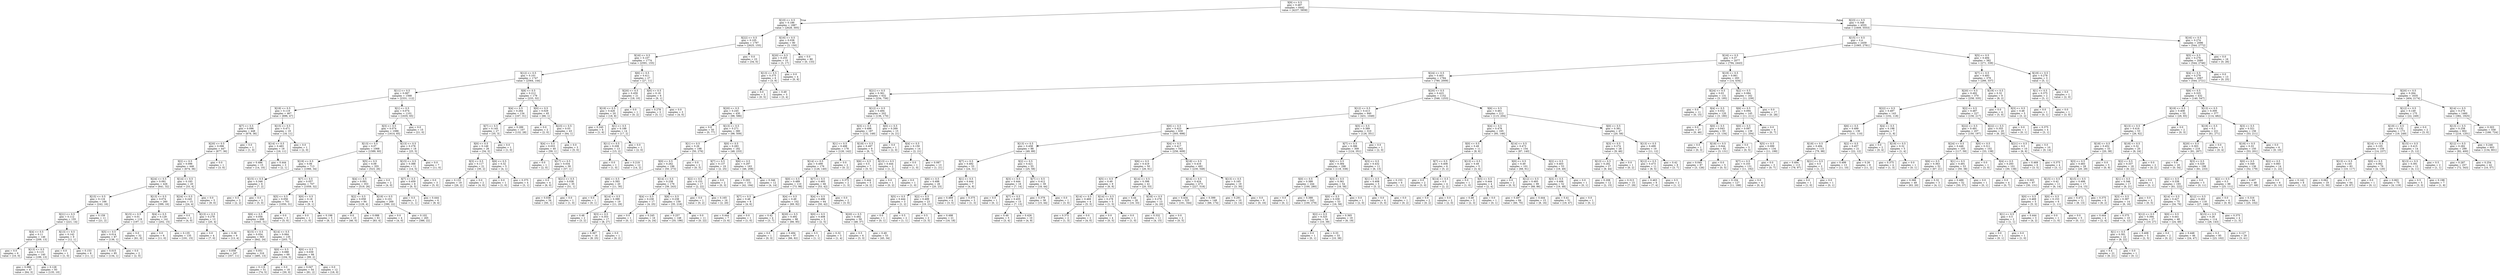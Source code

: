 digraph Tree {
node [shape=box] ;
0 [label="X[9] <= 0.5\ngini = 0.487\nsamples = 6442\nvalue = [4237, 5858]"] ;
1 [label="X[10] <= 0.5\ngini = 0.186\nsamples = 1887\nvalue = [2628, 305]"] ;
0 -> 1 [labeldistance=2.5, labelangle=45, headlabel="True"] ;
2 [label="X[22] <= 0.5\ngini = 0.105\nsamples = 1797\nvalue = [2625, 155]"] ;
1 -> 2 ;
3 [label="X[16] <= 0.5\ngini = 0.107\nsamples = 1774\nvalue = [2591, 155]"] ;
2 -> 3 ;
4 [label="X[12] <= 0.5\ngini = 0.101\nsamples = 1747\nvalue = [2564, 144]"] ;
3 -> 4 ;
5 [label="X[11] <= 0.5\ngini = 0.087\nsamples = 1568\nvalue = [2331, 112]"] ;
4 -> 5 ;
6 [label="X[19] <= 0.5\ngini = 0.119\nsamples = 467\nvalue = [696, 47]"] ;
5 -> 6 ;
7 [label="X[7] <= 0.5\ngini = 0.096\nsamples = 448\nvalue = [678, 36]"] ;
6 -> 7 ;
8 [label="X[20] <= 0.5\ngini = 0.096\nsamples = 447\nvalue = [677, 36]"] ;
7 -> 8 ;
9 [label="X[2] <= 0.5\ngini = 0.096\nsamples = 446\nvalue = [674, 36]"] ;
8 -> 9 ;
10 [label="X[24] <= 0.5\ngini = 0.091\nsamples = 426\nvalue = [641, 32]"] ;
9 -> 10 ;
11 [label="X[15] <= 0.5\ngini = 0.116\nsamples = 166\nvalue = [242, 16]"] ;
10 -> 11 ;
12 [label="X[21] <= 0.5\ngini = 0.112\nsamples = 155\nvalue = [221, 14]"] ;
11 -> 12 ;
13 [label="X[4] <= 0.5\ngini = 0.11\nsamples = 146\nvalue = [209, 13]"] ;
12 -> 13 ;
14 [label="gini = 0.0\nsamples = 6\nvalue = [10, 0]"] ;
13 -> 14 ;
15 [label="X[13] <= 0.5\ngini = 0.115\nsamples = 140\nvalue = [199, 13]"] ;
13 -> 15 ;
16 [label="gini = 0.086\nsamples = 47\nvalue = [64, 3]"] ;
15 -> 16 ;
17 [label="gini = 0.128\nsamples = 93\nvalue = [135, 10]"] ;
15 -> 17 ;
18 [label="X[13] <= 0.5\ngini = 0.142\nsamples = 9\nvalue = [12, 1]"] ;
12 -> 18 ;
19 [label="gini = 0.0\nsamples = 1\nvalue = [1, 0]"] ;
18 -> 19 ;
20 [label="gini = 0.153\nsamples = 8\nvalue = [11, 1]"] ;
18 -> 20 ;
21 [label="gini = 0.159\nsamples = 11\nvalue = [21, 2]"] ;
11 -> 21 ;
22 [label="X[13] <= 0.5\ngini = 0.074\nsamples = 260\nvalue = [399, 16]"] ;
10 -> 22 ;
23 [label="X[15] <= 0.5\ngini = 0.01\nsamples = 119\nvalue = [197, 1]"] ;
22 -> 23 ;
24 [label="X[5] <= 0.5\ngini = 0.014\nsamples = 87\nvalue = [136, 1]"] ;
23 -> 24 ;
25 [label="gini = 0.015\nsamples = 85\nvalue = [134, 1]"] ;
24 -> 25 ;
26 [label="gini = 0.0\nsamples = 2\nvalue = [2, 0]"] ;
24 -> 26 ;
27 [label="gini = 0.0\nsamples = 32\nvalue = [61, 0]"] ;
23 -> 27 ;
28 [label="X[4] <= 0.5\ngini = 0.129\nsamples = 141\nvalue = [202, 15]"] ;
22 -> 28 ;
29 [label="gini = 0.0\nsamples = 6\nvalue = [11, 0]"] ;
28 -> 29 ;
30 [label="gini = 0.135\nsamples = 135\nvalue = [191, 15]"] ;
28 -> 30 ;
31 [label="X[14] <= 0.5\ngini = 0.193\nsamples = 20\nvalue = [33, 4]"] ;
9 -> 31 ;
32 [label="X[24] <= 0.5\ngini = 0.245\nsamples = 15\nvalue = [24, 4]"] ;
31 -> 32 ;
33 [label="gini = 0.0\nsamples = 2\nvalue = [4, 0]"] ;
32 -> 33 ;
34 [label="X[13] <= 0.5\ngini = 0.278\nsamples = 13\nvalue = [20, 4]"] ;
32 -> 34 ;
35 [label="gini = 0.0\nsamples = 4\nvalue = [7, 0]"] ;
34 -> 35 ;
36 [label="gini = 0.36\nsamples = 9\nvalue = [13, 4]"] ;
34 -> 36 ;
37 [label="gini = 0.0\nsamples = 5\nvalue = [9, 0]"] ;
31 -> 37 ;
38 [label="gini = 0.0\nsamples = 1\nvalue = [3, 0]"] ;
8 -> 38 ;
39 [label="gini = 0.0\nsamples = 1\nvalue = [1, 0]"] ;
7 -> 39 ;
40 [label="X[15] <= 0.5\ngini = 0.471\nsamples = 19\nvalue = [18, 11]"] ;
6 -> 40 ;
41 [label="X[14] <= 0.5\ngini = 0.483\nsamples = 18\nvalue = [16, 11]"] ;
40 -> 41 ;
42 [label="gini = 0.486\nsamples = 15\nvalue = [14, 10]"] ;
41 -> 42 ;
43 [label="gini = 0.444\nsamples = 3\nvalue = [2, 1]"] ;
41 -> 43 ;
44 [label="gini = 0.0\nsamples = 1\nvalue = [2, 0]"] ;
40 -> 44 ;
45 [label="X[1] <= 0.5\ngini = 0.074\nsamples = 1101\nvalue = [1635, 65]"] ;
5 -> 45 ;
46 [label="X[3] <= 0.5\ngini = 0.074\nsamples = 1086\nvalue = [1614, 65]"] ;
45 -> 46 ;
47 [label="X[13] <= 0.5\ngini = 0.07\nsamples = 1068\nvalue = [1589, 60]"] ;
46 -> 47 ;
48 [label="X[19] <= 0.5\ngini = 0.06\nsamples = 713\nvalue = [1066, 34]"] ;
47 -> 48 ;
49 [label="X[15] <= 0.5\ngini = 0.346\nsamples = 6\nvalue = [7, 2]"] ;
48 -> 49 ;
50 [label="gini = 0.5\nsamples = 3\nvalue = [2, 2]"] ;
49 -> 50 ;
51 [label="gini = 0.0\nsamples = 3\nvalue = [5, 0]"] ;
49 -> 51 ;
52 [label="X[7] <= 0.5\ngini = 0.057\nsamples = 707\nvalue = [1059, 32]"] ;
48 -> 52 ;
53 [label="X[5] <= 0.5\ngini = 0.056\nsamples = 701\nvalue = [1050, 31]"] ;
52 -> 53 ;
54 [label="X[6] <= 0.5\ngini = 0.056\nsamples = 698\nvalue = [1045, 31]"] ;
53 -> 54 ;
55 [label="X[15] <= 0.5\ngini = 0.054\nsamples = 563\nvalue = [842, 24]"] ;
54 -> 55 ;
56 [label="gini = 0.058\nsamples = 247\nvalue = [357, 11]"] ;
55 -> 56 ;
57 [label="gini = 0.051\nsamples = 316\nvalue = [485, 13]"] ;
55 -> 57 ;
58 [label="X[14] <= 0.5\ngini = 0.064\nsamples = 135\nvalue = [203, 7]"] ;
54 -> 58 ;
59 [label="X[0] <= 0.5\ngini = 0.088\nsamples = 69\nvalue = [104, 5]"] ;
58 -> 59 ;
60 [label="gini = 0.119\nsamples = 51\nvalue = [74, 5]"] ;
59 -> 60 ;
61 [label="gini = 0.0\nsamples = 18\nvalue = [30, 0]"] ;
59 -> 61 ;
62 [label="X[0] <= 0.5\ngini = 0.039\nsamples = 66\nvalue = [99, 2]"] ;
58 -> 62 ;
63 [label="gini = 0.047\nsamples = 54\nvalue = [81, 2]"] ;
62 -> 63 ;
64 [label="gini = 0.0\nsamples = 12\nvalue = [18, 0]"] ;
62 -> 64 ;
65 [label="gini = 0.0\nsamples = 3\nvalue = [5, 0]"] ;
53 -> 65 ;
66 [label="X[0] <= 0.5\ngini = 0.18\nsamples = 6\nvalue = [9, 1]"] ;
52 -> 66 ;
67 [label="gini = 0.0\nsamples = 1\nvalue = [1, 0]"] ;
66 -> 67 ;
68 [label="gini = 0.198\nsamples = 5\nvalue = [8, 1]"] ;
66 -> 68 ;
69 [label="X[5] <= 0.5\ngini = 0.09\nsamples = 355\nvalue = [523, 26]"] ;
47 -> 69 ;
70 [label="X[4] <= 0.5\ngini = 0.091\nsamples = 353\nvalue = [519, 26]"] ;
69 -> 70 ;
71 [label="X[2] <= 0.5\ngini = 0.058\nsamples = 84\nvalue = [129, 4]"] ;
70 -> 71 ;
72 [label="gini = 0.0\nsamples = 23\nvalue = [46, 0]"] ;
71 -> 72 ;
73 [label="gini = 0.088\nsamples = 61\nvalue = [83, 4]"] ;
71 -> 73 ;
74 [label="X[19] <= 0.5\ngini = 0.101\nsamples = 269\nvalue = [390, 22]"] ;
70 -> 74 ;
75 [label="gini = 0.0\nsamples = 4\nvalue = [4, 0]"] ;
74 -> 75 ;
76 [label="gini = 0.102\nsamples = 265\nvalue = [386, 22]"] ;
74 -> 76 ;
77 [label="gini = 0.0\nsamples = 2\nvalue = [4, 0]"] ;
69 -> 77 ;
78 [label="X[13] <= 0.5\ngini = 0.278\nsamples = 18\nvalue = [25, 5]"] ;
46 -> 78 ;
79 [label="X[15] <= 0.5\ngini = 0.388\nsamples = 11\nvalue = [14, 5]"] ;
78 -> 79 ;
80 [label="X[7] <= 0.5\ngini = 0.459\nsamples = 8\nvalue = [9, 5]"] ;
79 -> 80 ;
81 [label="gini = 0.5\nsamples = 2\nvalue = [1, 1]"] ;
80 -> 81 ;
82 [label="gini = 0.444\nsamples = 6\nvalue = [8, 4]"] ;
80 -> 82 ;
83 [label="gini = 0.0\nsamples = 3\nvalue = [5, 0]"] ;
79 -> 83 ;
84 [label="gini = 0.0\nsamples = 7\nvalue = [11, 0]"] ;
78 -> 84 ;
85 [label="gini = 0.0\nsamples = 15\nvalue = [21, 0]"] ;
45 -> 85 ;
86 [label="X[8] <= 0.5\ngini = 0.212\nsamples = 179\nvalue = [233, 32]"] ;
4 -> 86 ;
87 [label="X[4] <= 0.5\ngini = 0.264\nsamples = 134\nvalue = [167, 31]"] ;
86 -> 87 ;
88 [label="X[7] <= 0.5\ngini = 0.145\nsamples = 27\nvalue = [35, 3]"] ;
87 -> 88 ;
89 [label="X[0] <= 0.5\ngini = 0.149\nsamples = 26\nvalue = [34, 3]"] ;
88 -> 89 ;
90 [label="X[3] <= 0.5\ngini = 0.117\nsamples = 21\nvalue = [30, 2]"] ;
89 -> 90 ;
91 [label="gini = 0.133\nsamples = 19\nvalue = [26, 2]"] ;
90 -> 91 ;
92 [label="gini = 0.0\nsamples = 2\nvalue = [4, 0]"] ;
90 -> 92 ;
93 [label="X[6] <= 0.5\ngini = 0.32\nsamples = 5\nvalue = [4, 1]"] ;
89 -> 93 ;
94 [label="gini = 0.0\nsamples = 1\nvalue = [1, 0]"] ;
93 -> 94 ;
95 [label="gini = 0.375\nsamples = 4\nvalue = [3, 1]"] ;
93 -> 95 ;
96 [label="gini = 0.0\nsamples = 1\nvalue = [1, 0]"] ;
88 -> 96 ;
97 [label="gini = 0.289\nsamples = 107\nvalue = [132, 28]"] ;
87 -> 97 ;
98 [label="X[0] <= 0.5\ngini = 0.029\nsamples = 45\nvalue = [66, 1]"] ;
86 -> 98 ;
99 [label="gini = 0.0\nsamples = 2\nvalue = [2, 0]"] ;
98 -> 99 ;
100 [label="X[23] <= 0.5\ngini = 0.03\nsamples = 43\nvalue = [64, 1]"] ;
98 -> 100 ;
101 [label="X[4] <= 0.5\ngini = 0.033\nsamples = 40\nvalue = [59, 1]"] ;
100 -> 101 ;
102 [label="gini = 0.0\nsamples = 1\nvalue = [2, 0]"] ;
101 -> 102 ;
103 [label="X[17] <= 0.5\ngini = 0.034\nsamples = 39\nvalue = [57, 1]"] ;
101 -> 103 ;
104 [label="gini = 0.0\nsamples = 4\nvalue = [6, 0]"] ;
103 -> 104 ;
105 [label="X[21] <= 0.5\ngini = 0.038\nsamples = 35\nvalue = [51, 1]"] ;
103 -> 105 ;
106 [label="gini = 0.038\nsamples = 34\nvalue = [50, 1]"] ;
105 -> 106 ;
107 [label="gini = 0.0\nsamples = 1\nvalue = [1, 0]"] ;
105 -> 107 ;
108 [label="gini = 0.0\nsamples = 3\nvalue = [5, 0]"] ;
100 -> 108 ;
109 [label="X[6] <= 0.5\ngini = 0.411\nsamples = 27\nvalue = [27, 11]"] ;
3 -> 109 ;
110 [label="X[20] <= 0.5\ngini = 0.459\nsamples = 21\nvalue = [18, 10]"] ;
109 -> 110 ;
111 [label="X[19] <= 0.5\ngini = 0.426\nsamples = 20\nvalue = [18, 8]"] ;
110 -> 111 ;
112 [label="gini = 0.245\nsamples = 6\nvalue = [1, 6]"] ;
111 -> 112 ;
113 [label="X[1] <= 0.5\ngini = 0.188\nsamples = 14\nvalue = [17, 2]"] ;
111 -> 113 ;
114 [label="X[11] <= 0.5\ngini = 0.208\nsamples = 13\nvalue = [15, 2]"] ;
113 -> 114 ;
115 [label="gini = 0.0\nsamples = 1\nvalue = [1, 0]"] ;
114 -> 115 ;
116 [label="gini = 0.219\nsamples = 12\nvalue = [14, 2]"] ;
114 -> 116 ;
117 [label="gini = 0.0\nsamples = 1\nvalue = [2, 0]"] ;
113 -> 117 ;
118 [label="gini = 0.0\nsamples = 1\nvalue = [0, 2]"] ;
110 -> 118 ;
119 [label="X[0] <= 0.5\ngini = 0.18\nsamples = 6\nvalue = [9, 1]"] ;
109 -> 119 ;
120 [label="gini = 0.278\nsamples = 3\nvalue = [5, 1]"] ;
119 -> 120 ;
121 [label="gini = 0.0\nsamples = 3\nvalue = [4, 0]"] ;
119 -> 121 ;
122 [label="gini = 0.0\nsamples = 23\nvalue = [34, 0]"] ;
2 -> 122 ;
123 [label="X[16] <= 0.5\ngini = 0.038\nsamples = 90\nvalue = [3, 150]"] ;
1 -> 123 ;
124 [label="X[20] <= 0.5\ngini = 0.255\nsamples = 10\nvalue = [3, 17]"] ;
123 -> 124 ;
125 [label="X[13] <= 0.5\ngini = 0.375\nsamples = 6\nvalue = [3, 9]"] ;
124 -> 125 ;
126 [label="gini = 0.0\nsamples = 3\nvalue = [0, 5]"] ;
125 -> 126 ;
127 [label="gini = 0.49\nsamples = 3\nvalue = [3, 4]"] ;
125 -> 127 ;
128 [label="gini = 0.0\nsamples = 4\nvalue = [0, 8]"] ;
124 -> 128 ;
129 [label="gini = 0.0\nsamples = 80\nvalue = [0, 133]"] ;
123 -> 129 ;
130 [label="X[23] <= 0.5\ngini = 0.348\nsamples = 4555\nvalue = [1609, 5553]"] ;
0 -> 130 [labeldistance=2.5, labelangle=-45, headlabel="False"] ;
131 [label="X[15] <= 0.5\ngini = 0.4\nsamples = 2459\nvalue = [1065, 2781]"] ;
130 -> 131 ;
132 [label="X[16] <= 0.5\ngini = 0.37\nsamples = 2077\nvalue = [794, 2443]"] ;
131 -> 132 ;
133 [label="X[24] <= 0.5\ngini = 0.403\nsamples = 1784\nvalue = [780, 2009]"] ;
132 -> 133 ;
134 [label="X[21] <= 0.5\ngini = 0.361\nsamples = 632\nvalue = [234, 756]"] ;
133 -> 134 ;
135 [label="X[20] <= 0.5\ngini = 0.245\nsamples = 430\nvalue = [98, 586]"] ;
134 -> 135 ;
136 [label="gini = 0.0\nsamples = 50\nvalue = [0, 77]"] ;
135 -> 136 ;
137 [label="X[13] <= 0.5\ngini = 0.271\nsamples = 380\nvalue = [98, 509]"] ;
135 -> 137 ;
138 [label="X[1] <= 0.5\ngini = 0.26\nsamples = 198\nvalue = [50, 276]"] ;
137 -> 138 ;
139 [label="X[0] <= 0.5\ngini = 0.262\nsamples = 196\nvalue = [50, 273]"] ;
138 -> 139 ;
140 [label="X[6] <= 0.5\ngini = 0.393\nsamples = 20\nvalue = [11, 30]"] ;
139 -> 140 ;
141 [label="gini = 0.0\nsamples = 1\nvalue = [0, 1]"] ;
140 -> 141 ;
142 [label="X[14] <= 0.5\ngini = 0.399\nsamples = 19\nvalue = [11, 29]"] ;
140 -> 142 ;
143 [label="gini = 0.48\nsamples = 2\nvalue = [3, 2]"] ;
142 -> 143 ;
144 [label="X[3] <= 0.5\ngini = 0.353\nsamples = 17\nvalue = [8, 27]"] ;
142 -> 144 ;
145 [label="gini = 0.367\nsamples = 16\nvalue = [8, 25]"] ;
144 -> 145 ;
146 [label="gini = 0.0\nsamples = 1\nvalue = [0, 2]"] ;
144 -> 146 ;
147 [label="X[14] <= 0.5\ngini = 0.238\nsamples = 176\nvalue = [39, 243]"] ;
139 -> 147 ;
148 [label="X[4] <= 0.5\ngini = 0.238\nsamples = 17\nvalue = [4, 25]"] ;
147 -> 148 ;
149 [label="gini = 0.0\nsamples = 1\nvalue = [0, 1]"] ;
148 -> 149 ;
150 [label="gini = 0.245\nsamples = 16\nvalue = [4, 24]"] ;
148 -> 150 ;
151 [label="X[6] <= 0.5\ngini = 0.238\nsamples = 159\nvalue = [35, 218]"] ;
147 -> 151 ;
152 [label="gini = 0.257\nsamples = 148\nvalue = [35, 196]"] ;
151 -> 152 ;
153 [label="gini = 0.0\nsamples = 11\nvalue = [0, 22]"] ;
151 -> 153 ;
154 [label="gini = 0.0\nsamples = 2\nvalue = [0, 3]"] ;
138 -> 154 ;
155 [label="X[0] <= 0.5\ngini = 0.283\nsamples = 182\nvalue = [48, 233]"] ;
137 -> 155 ;
156 [label="X[7] <= 0.5\ngini = 0.137\nsamples = 19\nvalue = [2, 25]"] ;
155 -> 156 ;
157 [label="X[2] <= 0.5\ngini = 0.153\nsamples = 17\nvalue = [2, 22]"] ;
156 -> 157 ;
158 [label="gini = 0.0\nsamples = 1\nvalue = [0, 2]"] ;
157 -> 158 ;
159 [label="gini = 0.165\nsamples = 16\nvalue = [2, 20]"] ;
157 -> 159 ;
160 [label="gini = 0.0\nsamples = 2\nvalue = [0, 3]"] ;
156 -> 160 ;
161 [label="X[6] <= 0.5\ngini = 0.297\nsamples = 163\nvalue = [46, 208]"] ;
155 -> 161 ;
162 [label="gini = 0.293\nsamples = 151\nvalue = [42, 194]"] ;
161 -> 162 ;
163 [label="gini = 0.346\nsamples = 12\nvalue = [4, 14]"] ;
161 -> 163 ;
164 [label="X[12] <= 0.5\ngini = 0.494\nsamples = 202\nvalue = [136, 170]"] ;
134 -> 164 ;
165 [label="X[3] <= 0.5\ngini = 0.498\nsamples = 187\nvalue = [132, 149]"] ;
164 -> 165 ;
166 [label="X[1] <= 0.5\ngini = 0.498\nsamples = 178\nvalue = [126, 142]"] ;
165 -> 166 ;
167 [label="X[14] <= 0.5\ngini = 0.499\nsamples = 176\nvalue = [126, 140]"] ;
166 -> 167 ;
168 [label="X[0] <= 0.5\ngini = 0.489\nsamples = 110\nvalue = [73, 98]"] ;
167 -> 168 ;
169 [label="X[7] <= 0.5\ngini = 0.48\nsamples = 8\nvalue = [4, 6]"] ;
168 -> 169 ;
170 [label="gini = 0.444\nsamples = 7\nvalue = [3, 6]"] ;
169 -> 170 ;
171 [label="gini = 0.0\nsamples = 1\nvalue = [1, 0]"] ;
169 -> 171 ;
172 [label="X[4] <= 0.5\ngini = 0.49\nsamples = 102\nvalue = [69, 92]"] ;
168 -> 172 ;
173 [label="gini = 0.42\nsamples = 4\nvalue = [3, 7]"] ;
172 -> 173 ;
174 [label="X[20] <= 0.5\ngini = 0.492\nsamples = 98\nvalue = [66, 85]"] ;
172 -> 174 ;
175 [label="gini = 0.0\nsamples = 1\nvalue = [0, 3]"] ;
174 -> 175 ;
176 [label="gini = 0.494\nsamples = 97\nvalue = [66, 82]"] ;
174 -> 176 ;
177 [label="X[7] <= 0.5\ngini = 0.493\nsamples = 66\nvalue = [53, 42]"] ;
167 -> 177 ;
178 [label="X[4] <= 0.5\ngini = 0.496\nsamples = 64\nvalue = [50, 42]"] ;
177 -> 178 ;
179 [label="X[0] <= 0.5\ngini = 0.408\nsamples = 5\nvalue = [2, 5]"] ;
178 -> 179 ;
180 [label="gini = 0.5\nsamples = 2\nvalue = [1, 1]"] ;
179 -> 180 ;
181 [label="gini = 0.32\nsamples = 3\nvalue = [1, 4]"] ;
179 -> 181 ;
182 [label="X[20] <= 0.5\ngini = 0.492\nsamples = 59\nvalue = [48, 37]"] ;
178 -> 182 ;
183 [label="gini = 0.5\nsamples = 6\nvalue = [3, 3]"] ;
182 -> 183 ;
184 [label="gini = 0.49\nsamples = 53\nvalue = [45, 34]"] ;
182 -> 184 ;
185 [label="gini = 0.0\nsamples = 2\nvalue = [3, 0]"] ;
177 -> 185 ;
186 [label="gini = 0.0\nsamples = 2\nvalue = [0, 2]"] ;
166 -> 186 ;
187 [label="X[18] <= 0.5\ngini = 0.497\nsamples = 9\nvalue = [6, 7]"] ;
165 -> 187 ;
188 [label="X[6] <= 0.5\ngini = 0.5\nsamples = 7\nvalue = [5, 5]"] ;
187 -> 188 ;
189 [label="gini = 0.375\nsamples = 2\nvalue = [1, 3]"] ;
188 -> 189 ;
190 [label="gini = 0.444\nsamples = 5\nvalue = [4, 2]"] ;
188 -> 190 ;
191 [label="X[13] <= 0.5\ngini = 0.444\nsamples = 2\nvalue = [1, 2]"] ;
187 -> 191 ;
192 [label="gini = 0.0\nsamples = 1\nvalue = [0, 2]"] ;
191 -> 192 ;
193 [label="gini = 0.0\nsamples = 1\nvalue = [1, 0]"] ;
191 -> 193 ;
194 [label="X[0] <= 0.5\ngini = 0.269\nsamples = 15\nvalue = [4, 21]"] ;
164 -> 194 ;
195 [label="gini = 0.0\nsamples = 1\nvalue = [2, 0]"] ;
194 -> 195 ;
196 [label="X[4] <= 0.5\ngini = 0.159\nsamples = 14\nvalue = [2, 21]"] ;
194 -> 196 ;
197 [label="gini = 0.0\nsamples = 1\nvalue = [1, 0]"] ;
196 -> 197 ;
198 [label="gini = 0.087\nsamples = 13\nvalue = [1, 21]"] ;
196 -> 198 ;
199 [label="X[20] <= 0.5\ngini = 0.423\nsamples = 1152\nvalue = [546, 1253]"] ;
133 -> 199 ;
200 [label="X[12] <= 0.5\ngini = 0.413\nsamples = 940\nvalue = [431, 1049]"] ;
199 -> 200 ;
201 [label="X[0] <= 0.5\ngini = 0.423\nsamples = 630\nvalue = [305, 698]"] ;
200 -> 201 ;
202 [label="X[13] <= 0.5\ngini = 0.458\nsamples = 88\nvalue = [49, 89]"] ;
201 -> 202 ;
203 [label="X[7] <= 0.5\ngini = 0.492\nsamples = 33\nvalue = [24, 31]"] ;
202 -> 203 ;
204 [label="X[6] <= 0.5\ngini = 0.498\nsamples = 26\nvalue = [20, 23]"] ;
203 -> 204 ;
205 [label="X[5] <= 0.5\ngini = 0.444\nsamples = 3\nvalue = [1, 2]"] ;
204 -> 205 ;
206 [label="gini = 0.0\nsamples = 1\nvalue = [0, 1]"] ;
205 -> 206 ;
207 [label="gini = 0.5\nsamples = 2\nvalue = [1, 1]"] ;
205 -> 207 ;
208 [label="X[2] <= 0.5\ngini = 0.499\nsamples = 23\nvalue = [19, 21]"] ;
204 -> 208 ;
209 [label="gini = 0.5\nsamples = 2\nvalue = [3, 3]"] ;
208 -> 209 ;
210 [label="gini = 0.498\nsamples = 21\nvalue = [16, 18]"] ;
208 -> 210 ;
211 [label="X[1] <= 0.5\ngini = 0.444\nsamples = 7\nvalue = [4, 8]"] ;
203 -> 211 ;
212 [label="gini = 0.469\nsamples = 4\nvalue = [3, 5]"] ;
211 -> 212 ;
213 [label="gini = 0.375\nsamples = 3\nvalue = [1, 3]"] ;
211 -> 213 ;
214 [label="X[2] <= 0.5\ngini = 0.421\nsamples = 55\nvalue = [25, 58]"] ;
202 -> 214 ;
215 [label="X[3] <= 0.5\ngini = 0.444\nsamples = 16\nvalue = [7, 14]"] ;
214 -> 215 ;
216 [label="gini = 0.0\nsamples = 1\nvalue = [0, 1]"] ;
215 -> 216 ;
217 [label="X[7] <= 0.5\ngini = 0.455\nsamples = 15\nvalue = [7, 13]"] ;
215 -> 217 ;
218 [label="gini = 0.49\nsamples = 5\nvalue = [3, 4]"] ;
217 -> 218 ;
219 [label="gini = 0.426\nsamples = 10\nvalue = [4, 9]"] ;
217 -> 219 ;
220 [label="X[7] <= 0.5\ngini = 0.412\nsamples = 39\nvalue = [18, 44]"] ;
214 -> 220 ;
221 [label="gini = 0.379\nsamples = 38\nvalue = [15, 44]"] ;
220 -> 221 ;
222 [label="gini = 0.0\nsamples = 1\nvalue = [3, 0]"] ;
220 -> 222 ;
223 [label="X[4] <= 0.5\ngini = 0.417\nsamples = 542\nvalue = [256, 609]"] ;
201 -> 223 ;
224 [label="X[6] <= 0.5\ngini = 0.419\nsamples = 50\nvalue = [26, 61]"] ;
223 -> 224 ;
225 [label="X[5] <= 0.5\ngini = 0.49\nsamples = 9\nvalue = [6, 8]"] ;
224 -> 225 ;
226 [label="X[14] <= 0.5\ngini = 0.469\nsamples = 4\nvalue = [5, 3]"] ;
225 -> 226 ;
227 [label="gini = 0.375\nsamples = 2\nvalue = [1, 3]"] ;
226 -> 227 ;
228 [label="gini = 0.0\nsamples = 2\nvalue = [4, 0]"] ;
226 -> 228 ;
229 [label="X[14] <= 0.5\ngini = 0.278\nsamples = 5\nvalue = [1, 5]"] ;
225 -> 229 ;
230 [label="gini = 0.0\nsamples = 4\nvalue = [0, 5]"] ;
229 -> 230 ;
231 [label="gini = 0.0\nsamples = 1\nvalue = [1, 0]"] ;
229 -> 231 ;
232 [label="X[14] <= 0.5\ngini = 0.398\nsamples = 41\nvalue = [20, 53]"] ;
224 -> 232 ;
233 [label="gini = 0.44\nsamples = 28\nvalue = [16, 33]"] ;
232 -> 233 ;
234 [label="X[18] <= 0.5\ngini = 0.278\nsamples = 13\nvalue = [4, 20]"] ;
232 -> 234 ;
235 [label="gini = 0.332\nsamples = 11\nvalue = [4, 15]"] ;
234 -> 235 ;
236 [label="gini = 0.0\nsamples = 2\nvalue = [0, 5]"] ;
234 -> 236 ;
237 [label="X[18] <= 0.5\ngini = 0.416\nsamples = 492\nvalue = [230, 548]"] ;
223 -> 237 ;
238 [label="X[14] <= 0.5\ngini = 0.424\nsamples = 473\nvalue = [227, 518]"] ;
237 -> 238 ;
239 [label="gini = 0.434\nsamples = 325\nvalue = [161, 344]"] ;
238 -> 239 ;
240 [label="gini = 0.399\nsamples = 148\nvalue = [66, 174]"] ;
238 -> 240 ;
241 [label="X[13] <= 0.5\ngini = 0.165\nsamples = 19\nvalue = [3, 30]"] ;
237 -> 241 ;
242 [label="gini = 0.291\nsamples = 10\nvalue = [3, 14]"] ;
241 -> 242 ;
243 [label="gini = 0.0\nsamples = 9\nvalue = [0, 16]"] ;
241 -> 243 ;
244 [label="X[5] <= 0.5\ngini = 0.389\nsamples = 310\nvalue = [126, 351]"] ;
200 -> 244 ;
245 [label="X[7] <= 0.5\ngini = 0.386\nsamples = 309\nvalue = [124, 351]"] ;
244 -> 245 ;
246 [label="X[6] <= 0.5\ngini = 0.384\nsamples = 298\nvalue = [118, 338]"] ;
245 -> 246 ;
247 [label="X[0] <= 0.5\ngini = 0.388\nsamples = 244\nvalue = [100, 280]"] ;
246 -> 247 ;
248 [label="gini = 0.0\nsamples = 1\nvalue = [0, 1]"] ;
247 -> 248 ;
249 [label="gini = 0.388\nsamples = 243\nvalue = [100, 279]"] ;
247 -> 249 ;
250 [label="X[3] <= 0.5\ngini = 0.361\nsamples = 54\nvalue = [18, 58]"] ;
246 -> 250 ;
251 [label="X[0] <= 0.5\ngini = 0.339\nsamples = 53\nvalue = [16, 58]"] ;
250 -> 251 ;
252 [label="X[2] <= 0.5\ngini = 0.325\nsamples = 34\nvalue = [10, 39]"] ;
251 -> 252 ;
253 [label="gini = 0.0\nsamples = 1\nvalue = [0, 1]"] ;
252 -> 253 ;
254 [label="gini = 0.33\nsamples = 33\nvalue = [10, 38]"] ;
252 -> 254 ;
255 [label="gini = 0.365\nsamples = 19\nvalue = [6, 19]"] ;
251 -> 255 ;
256 [label="gini = 0.0\nsamples = 1\nvalue = [2, 0]"] ;
250 -> 256 ;
257 [label="X[3] <= 0.5\ngini = 0.432\nsamples = 11\nvalue = [6, 13]"] ;
245 -> 257 ;
258 [label="X[1] <= 0.5\ngini = 0.408\nsamples = 5\nvalue = [5, 2]"] ;
257 -> 258 ;
259 [label="gini = 0.0\nsamples = 4\nvalue = [5, 0]"] ;
258 -> 259 ;
260 [label="gini = 0.0\nsamples = 1\nvalue = [0, 2]"] ;
258 -> 260 ;
261 [label="gini = 0.153\nsamples = 6\nvalue = [1, 11]"] ;
257 -> 261 ;
262 [label="gini = 0.0\nsamples = 1\nvalue = [2, 0]"] ;
244 -> 262 ;
263 [label="X[6] <= 0.5\ngini = 0.461\nsamples = 212\nvalue = [115, 204]"] ;
199 -> 263 ;
264 [label="X[4] <= 0.5\ngini = 0.478\nsamples = 165\nvalue = [95, 146]"] ;
263 -> 264 ;
265 [label="X[0] <= 0.5\ngini = 0.49\nsamples = 11\nvalue = [8, 6]"] ;
264 -> 265 ;
266 [label="X[7] <= 0.5\ngini = 0.408\nsamples = 6\nvalue = [5, 2]"] ;
265 -> 266 ;
267 [label="gini = 0.0\nsamples = 2\nvalue = [3, 0]"] ;
266 -> 267 ;
268 [label="X[14] <= 0.5\ngini = 0.5\nsamples = 4\nvalue = [2, 2]"] ;
266 -> 268 ;
269 [label="gini = 0.0\nsamples = 2\nvalue = [0, 2]"] ;
268 -> 269 ;
270 [label="gini = 0.0\nsamples = 2\nvalue = [2, 0]"] ;
268 -> 270 ;
271 [label="X[13] <= 0.5\ngini = 0.49\nsamples = 5\nvalue = [3, 4]"] ;
265 -> 271 ;
272 [label="gini = 0.0\nsamples = 1\nvalue = [1, 0]"] ;
271 -> 272 ;
273 [label="X[5] <= 0.5\ngini = 0.444\nsamples = 4\nvalue = [2, 4]"] ;
271 -> 273 ;
274 [label="gini = 0.48\nsamples = 3\nvalue = [2, 3]"] ;
273 -> 274 ;
275 [label="gini = 0.0\nsamples = 1\nvalue = [0, 1]"] ;
273 -> 275 ;
276 [label="X[14] <= 0.5\ngini = 0.473\nsamples = 154\nvalue = [87, 140]"] ;
264 -> 276 ;
277 [label="X[0] <= 0.5\ngini = 0.49\nsamples = 101\nvalue = [68, 91]"] ;
276 -> 277 ;
278 [label="gini = 0.0\nsamples = 2\nvalue = [0, 5]"] ;
277 -> 278 ;
279 [label="X[12] <= 0.5\ngini = 0.493\nsamples = 99\nvalue = [68, 86]"] ;
277 -> 279 ;
280 [label="gini = 0.497\nsamples = 84\nvalue = [60, 70]"] ;
279 -> 280 ;
281 [label="gini = 0.444\nsamples = 15\nvalue = [8, 16]"] ;
279 -> 281 ;
282 [label="X[2] <= 0.5\ngini = 0.403\nsamples = 53\nvalue = [19, 49]"] ;
276 -> 282 ;
283 [label="X[3] <= 0.5\ngini = 0.406\nsamples = 52\nvalue = [19, 48]"] ;
282 -> 283 ;
284 [label="gini = 0.41\nsamples = 51\nvalue = [19, 47]"] ;
283 -> 284 ;
285 [label="gini = 0.0\nsamples = 1\nvalue = [0, 1]"] ;
283 -> 285 ;
286 [label="gini = 0.0\nsamples = 1\nvalue = [0, 1]"] ;
282 -> 286 ;
287 [label="X[0] <= 0.5\ngini = 0.381\nsamples = 47\nvalue = [20, 58]"] ;
263 -> 287 ;
288 [label="X[3] <= 0.5\ngini = 0.274\nsamples = 28\nvalue = [9, 46]"] ;
287 -> 288 ;
289 [label="X[13] <= 0.5\ngini = 0.282\nsamples = 27\nvalue = [9, 44]"] ;
288 -> 289 ;
290 [label="gini = 0.208\nsamples = 12\nvalue = [2, 15]"] ;
289 -> 290 ;
291 [label="gini = 0.313\nsamples = 15\nvalue = [7, 29]"] ;
289 -> 291 ;
292 [label="gini = 0.0\nsamples = 1\nvalue = [0, 2]"] ;
288 -> 292 ;
293 [label="X[13] <= 0.5\ngini = 0.499\nsamples = 19\nvalue = [11, 12]"] ;
287 -> 293 ;
294 [label="X[12] <= 0.5\ngini = 0.473\nsamples = 11\nvalue = [8, 5]"] ;
293 -> 294 ;
295 [label="gini = 0.463\nsamples = 9\nvalue = [7, 4]"] ;
294 -> 295 ;
296 [label="gini = 0.5\nsamples = 2\nvalue = [1, 1]"] ;
294 -> 296 ;
297 [label="gini = 0.42\nsamples = 8\nvalue = [3, 7]"] ;
293 -> 297 ;
298 [label="X[19] <= 0.5\ngini = 0.061\nsamples = 293\nvalue = [14, 434]"] ;
132 -> 298 ;
299 [label="X[24] <= 0.5\ngini = 0.03\nsamples = 131\nvalue = [3, 195]"] ;
298 -> 299 ;
300 [label="gini = 0.0\nsamples = 11\nvalue = [0, 15]"] ;
299 -> 300 ;
301 [label="X[4] <= 0.5\ngini = 0.032\nsamples = 120\nvalue = [3, 180]"] ;
299 -> 301 ;
302 [label="gini = 0.0\nsamples = 27\nvalue = [0, 46]"] ;
301 -> 302 ;
303 [label="X[0] <= 0.5\ngini = 0.043\nsamples = 93\nvalue = [3, 134]"] ;
301 -> 303 ;
304 [label="gini = 0.0\nsamples = 1\nvalue = [0, 3]"] ;
303 -> 304 ;
305 [label="X[18] <= 0.5\ngini = 0.044\nsamples = 92\nvalue = [3, 131]"] ;
303 -> 305 ;
306 [label="gini = 0.045\nsamples = 87\nvalue = [3, 126]"] ;
305 -> 306 ;
307 [label="gini = 0.0\nsamples = 5\nvalue = [0, 5]"] ;
305 -> 307 ;
308 [label="X[2] <= 0.5\ngini = 0.084\nsamples = 162\nvalue = [11, 239]"] ;
298 -> 308 ;
309 [label="X[6] <= 0.5\ngini = 0.094\nsamples = 145\nvalue = [11, 211]"] ;
308 -> 309 ;
310 [label="X[0] <= 0.5\ngini = 0.097\nsamples = 139\nvalue = [11, 204]"] ;
309 -> 310 ;
311 [label="gini = 0.0\nsamples = 5\nvalue = [0, 5]"] ;
310 -> 311 ;
312 [label="X[5] <= 0.5\ngini = 0.099\nsamples = 134\nvalue = [11, 199]"] ;
310 -> 312 ;
313 [label="X[7] <= 0.5\ngini = 0.103\nsamples = 131\nvalue = [11, 192]"] ;
312 -> 313 ;
314 [label="gini = 0.104\nsamples = 127\nvalue = [11, 188]"] ;
313 -> 314 ;
315 [label="gini = 0.0\nsamples = 4\nvalue = [0, 4]"] ;
313 -> 315 ;
316 [label="gini = 0.0\nsamples = 3\nvalue = [0, 7]"] ;
312 -> 316 ;
317 [label="gini = 0.0\nsamples = 6\nvalue = [0, 7]"] ;
309 -> 317 ;
318 [label="gini = 0.0\nsamples = 17\nvalue = [0, 28]"] ;
308 -> 318 ;
319 [label="X[5] <= 0.5\ngini = 0.494\nsamples = 382\nvalue = [271, 338]"] ;
131 -> 319 ;
320 [label="X[7] <= 0.5\ngini = 0.493\nsamples = 379\nvalue = [266, 337]"] ;
319 -> 320 ;
321 [label="X[20] <= 0.5\ngini = 0.492\nsamples = 370\nvalue = [258, 335]"] ;
320 -> 321 ;
322 [label="X[22] <= 0.5\ngini = 0.497\nsamples = 143\nvalue = [102, 118]"] ;
321 -> 322 ;
323 [label="X[6] <= 0.5\ngini = 0.499\nsamples = 136\nvalue = [101, 110]"] ;
322 -> 323 ;
324 [label="X[18] <= 0.5\ngini = 0.494\nsamples = 115\nvalue = [79, 98]"] ;
323 -> 324 ;
325 [label="gini = 0.494\nsamples = 113\nvalue = [78, 97]"] ;
324 -> 325 ;
326 [label="X[21] <= 0.5\ngini = 0.5\nsamples = 2\nvalue = [1, 1]"] ;
324 -> 326 ;
327 [label="gini = 0.0\nsamples = 1\nvalue = [1, 0]"] ;
326 -> 327 ;
328 [label="gini = 0.0\nsamples = 1\nvalue = [0, 1]"] ;
326 -> 328 ;
329 [label="X[2] <= 0.5\ngini = 0.457\nsamples = 21\nvalue = [22, 12]"] ;
323 -> 329 ;
330 [label="gini = 0.499\nsamples = 13\nvalue = [11, 10]"] ;
329 -> 330 ;
331 [label="gini = 0.26\nsamples = 8\nvalue = [11, 2]"] ;
329 -> 331 ;
332 [label="X[4] <= 0.5\ngini = 0.198\nsamples = 7\nvalue = [1, 8]"] ;
322 -> 332 ;
333 [label="gini = 0.0\nsamples = 2\nvalue = [0, 4]"] ;
332 -> 333 ;
334 [label="X[19] <= 0.5\ngini = 0.32\nsamples = 5\nvalue = [1, 4]"] ;
332 -> 334 ;
335 [label="gini = 0.375\nsamples = 4\nvalue = [1, 3]"] ;
334 -> 335 ;
336 [label="gini = 0.0\nsamples = 1\nvalue = [0, 1]"] ;
334 -> 336 ;
337 [label="X[2] <= 0.5\ngini = 0.487\nsamples = 227\nvalue = [156, 217]"] ;
321 -> 337 ;
338 [label="X[22] <= 0.5\ngini = 0.491\nsamples = 207\nvalue = [150, 197]"] ;
337 -> 338 ;
339 [label="X[24] <= 0.5\ngini = 0.446\nsamples = 105\nvalue = [117, 59]"] ;
338 -> 339 ;
340 [label="X[6] <= 0.5\ngini = 0.363\nsamples = 52\nvalue = [67, 21]"] ;
339 -> 340 ;
341 [label="gini = 0.366\nsamples = 49\nvalue = [63, 20]"] ;
340 -> 341 ;
342 [label="gini = 0.32\nsamples = 3\nvalue = [4, 1]"] ;
340 -> 342 ;
343 [label="X[1] <= 0.5\ngini = 0.491\nsamples = 53\nvalue = [50, 38]"] ;
339 -> 343 ;
344 [label="gini = 0.489\nsamples = 52\nvalue = [50, 37]"] ;
343 -> 344 ;
345 [label="gini = 0.0\nsamples = 1\nvalue = [0, 1]"] ;
343 -> 345 ;
346 [label="X[0] <= 0.5\ngini = 0.311\nsamples = 102\nvalue = [33, 138]"] ;
338 -> 346 ;
347 [label="gini = 0.0\nsamples = 1\nvalue = [3, 0]"] ;
346 -> 347 ;
348 [label="X[4] <= 0.5\ngini = 0.293\nsamples = 101\nvalue = [30, 138]"] ;
346 -> 348 ;
349 [label="gini = 0.0\nsamples = 4\nvalue = [0, 7]"] ;
348 -> 349 ;
350 [label="gini = 0.303\nsamples = 97\nvalue = [30, 131]"] ;
348 -> 350 ;
351 [label="X[22] <= 0.5\ngini = 0.355\nsamples = 20\nvalue = [6, 20]"] ;
337 -> 351 ;
352 [label="X[21] <= 0.5\ngini = 0.5\nsamples = 10\nvalue = [6, 6]"] ;
351 -> 352 ;
353 [label="gini = 0.469\nsamples = 6\nvalue = [3, 5]"] ;
352 -> 353 ;
354 [label="gini = 0.375\nsamples = 4\nvalue = [3, 1]"] ;
352 -> 354 ;
355 [label="gini = 0.0\nsamples = 10\nvalue = [0, 14]"] ;
351 -> 355 ;
356 [label="X[19] <= 0.5\ngini = 0.32\nsamples = 9\nvalue = [8, 2]"] ;
320 -> 356 ;
357 [label="gini = 0.0\nsamples = 4\nvalue = [5, 0]"] ;
356 -> 357 ;
358 [label="X[3] <= 0.5\ngini = 0.48\nsamples = 5\nvalue = [3, 2]"] ;
356 -> 358 ;
359 [label="gini = 0.0\nsamples = 1\nvalue = [0, 1]"] ;
358 -> 359 ;
360 [label="gini = 0.375\nsamples = 4\nvalue = [3, 1]"] ;
358 -> 360 ;
361 [label="X[19] <= 0.5\ngini = 0.278\nsamples = 3\nvalue = [5, 1]"] ;
319 -> 361 ;
362 [label="X[1] <= 0.5\ngini = 0.375\nsamples = 2\nvalue = [3, 1]"] ;
361 -> 362 ;
363 [label="gini = 0.0\nsamples = 1\nvalue = [0, 1]"] ;
362 -> 363 ;
364 [label="gini = 0.0\nsamples = 1\nvalue = [3, 0]"] ;
362 -> 364 ;
365 [label="gini = 0.0\nsamples = 1\nvalue = [2, 0]"] ;
361 -> 365 ;
366 [label="X[16] <= 0.5\ngini = 0.274\nsamples = 2096\nvalue = [544, 2772]"] ;
130 -> 366 ;
367 [label="X[5] <= 0.5\ngini = 0.276\nsamples = 2080\nvalue = [544, 2746]"] ;
366 -> 367 ;
368 [label="X[4] <= 0.5\ngini = 0.278\nsamples = 2067\nvalue = [544, 2721]"] ;
367 -> 368 ;
369 [label="X[6] <= 0.5\ngini = 0.325\nsamples = 432\nvalue = [140, 547]"] ;
368 -> 369 ;
370 [label="X[19] <= 0.5\ngini = 0.408\nsamples = 55\nvalue = [26, 65]"] ;
369 -> 370 ;
371 [label="X[13] <= 0.5\ngini = 0.416\nsamples = 53\nvalue = [26, 62]"] ;
370 -> 371 ;
372 [label="X[18] <= 0.5\ngini = 0.452\nsamples = 33\nvalue = [20, 38]"] ;
371 -> 372 ;
373 [label="X[3] <= 0.5\ngini = 0.483\nsamples = 28\nvalue = [20, 29]"] ;
372 -> 373 ;
374 [label="X[15] <= 0.5\ngini = 0.42\nsamples = 11\nvalue = [6, 14]"] ;
373 -> 374 ;
375 [label="X[0] <= 0.5\ngini = 0.469\nsamples = 5\nvalue = [5, 3]"] ;
374 -> 375 ;
376 [label="X[1] <= 0.5\ngini = 0.5\nsamples = 2\nvalue = [1, 1]"] ;
375 -> 376 ;
377 [label="gini = 0.0\nsamples = 1\nvalue = [0, 1]"] ;
376 -> 377 ;
378 [label="gini = 0.0\nsamples = 1\nvalue = [1, 0]"] ;
376 -> 378 ;
379 [label="gini = 0.444\nsamples = 3\nvalue = [4, 2]"] ;
375 -> 379 ;
380 [label="X[0] <= 0.5\ngini = 0.153\nsamples = 6\nvalue = [1, 11]"] ;
374 -> 380 ;
381 [label="gini = 0.0\nsamples = 1\nvalue = [1, 0]"] ;
380 -> 381 ;
382 [label="gini = 0.0\nsamples = 5\nvalue = [0, 11]"] ;
380 -> 382 ;
383 [label="X[15] <= 0.5\ngini = 0.499\nsamples = 17\nvalue = [14, 15]"] ;
373 -> 383 ;
384 [label="gini = 0.472\nsamples = 11\nvalue = [8, 13]"] ;
383 -> 384 ;
385 [label="gini = 0.375\nsamples = 6\nvalue = [6, 2]"] ;
383 -> 385 ;
386 [label="gini = 0.0\nsamples = 5\nvalue = [0, 9]"] ;
372 -> 386 ;
387 [label="X[18] <= 0.5\ngini = 0.32\nsamples = 20\nvalue = [6, 24]"] ;
371 -> 387 ;
388 [label="X[2] <= 0.5\ngini = 0.337\nsamples = 18\nvalue = [6, 22]"] ;
387 -> 388 ;
389 [label="X[1] <= 0.5\ngini = 0.346\nsamples = 17\nvalue = [6, 21]"] ;
388 -> 389 ;
390 [label="X[3] <= 0.5\ngini = 0.397\nsamples = 14\nvalue = [6, 16]"] ;
389 -> 390 ;
391 [label="gini = 0.444\nsamples = 4\nvalue = [2, 4]"] ;
390 -> 391 ;
392 [label="gini = 0.375\nsamples = 10\nvalue = [4, 12]"] ;
390 -> 392 ;
393 [label="gini = 0.0\nsamples = 3\nvalue = [0, 5]"] ;
389 -> 393 ;
394 [label="gini = 0.0\nsamples = 1\nvalue = [0, 1]"] ;
388 -> 394 ;
395 [label="gini = 0.0\nsamples = 2\nvalue = [0, 2]"] ;
387 -> 395 ;
396 [label="gini = 0.0\nsamples = 2\nvalue = [0, 3]"] ;
370 -> 396 ;
397 [label="X[13] <= 0.5\ngini = 0.309\nsamples = 377\nvalue = [114, 482]"] ;
369 -> 397 ;
398 [label="X[19] <= 0.5\ngini = 0.3\nsamples = 221\nvalue = [61, 271]"] ;
397 -> 398 ;
399 [label="X[20] <= 0.5\ngini = 0.303\nsamples = 218\nvalue = [61, 267]"] ;
398 -> 399 ;
400 [label="gini = 0.0\nsamples = 20\nvalue = [0, 34]"] ;
399 -> 400 ;
401 [label="X[3] <= 0.5\ngini = 0.329\nsamples = 198\nvalue = [61, 233]"] ;
399 -> 401 ;
402 [label="X[2] <= 0.5\ngini = 0.338\nsamples = 193\nvalue = [61, 222]"] ;
401 -> 402 ;
403 [label="X[14] <= 0.5\ngini = 0.427\nsamples = 75\nvalue = [34, 76]"] ;
402 -> 403 ;
404 [label="X[12] <= 0.5\ngini = 0.394\nsamples = 27\nvalue = [10, 27]"] ;
403 -> 404 ;
405 [label="X[1] <= 0.5\ngini = 0.391\nsamples = 22\nvalue = [8, 22]"] ;
404 -> 405 ;
406 [label="gini = 0.4\nsamples = 21\nvalue = [8, 21]"] ;
405 -> 406 ;
407 [label="gini = 0.0\nsamples = 1\nvalue = [0, 1]"] ;
405 -> 407 ;
408 [label="gini = 0.408\nsamples = 5\nvalue = [2, 5]"] ;
404 -> 408 ;
409 [label="X[0] <= 0.5\ngini = 0.441\nsamples = 48\nvalue = [24, 49]"] ;
403 -> 409 ;
410 [label="gini = 0.0\nsamples = 2\nvalue = [0, 2]"] ;
409 -> 410 ;
411 [label="gini = 0.448\nsamples = 46\nvalue = [24, 47]"] ;
409 -> 411 ;
412 [label="X[12] <= 0.5\ngini = 0.263\nsamples = 118\nvalue = [27, 146]"] ;
402 -> 412 ;
413 [label="X[15] <= 0.5\ngini = 0.26\nsamples = 114\nvalue = [26, 143]"] ;
412 -> 413 ;
414 [label="gini = 0.3\nsamples = 85\nvalue = [23, 102]"] ;
413 -> 414 ;
415 [label="gini = 0.127\nsamples = 29\nvalue = [3, 41]"] ;
413 -> 415 ;
416 [label="gini = 0.375\nsamples = 4\nvalue = [1, 3]"] ;
412 -> 416 ;
417 [label="gini = 0.0\nsamples = 5\nvalue = [0, 11]"] ;
401 -> 417 ;
418 [label="gini = 0.0\nsamples = 3\nvalue = [0, 4]"] ;
398 -> 418 ;
419 [label="X[3] <= 0.5\ngini = 0.321\nsamples = 156\nvalue = [53, 211]"] ;
397 -> 419 ;
420 [label="X[18] <= 0.5\ngini = 0.33\nsamples = 150\nvalue = [53, 201]"] ;
419 -> 420 ;
421 [label="X[0] <= 0.5\ngini = 0.349\nsamples = 136\nvalue = [52, 179]"] ;
420 -> 421 ;
422 [label="X[2] <= 0.5\ngini = 0.3\nsamples = 88\nvalue = [25, 111]"] ;
421 -> 422 ;
423 [label="gini = 0.0\nsamples = 4\nvalue = [0, 9]"] ;
422 -> 423 ;
424 [label="gini = 0.316\nsamples = 84\nvalue = [25, 102]"] ;
422 -> 424 ;
425 [label="gini = 0.407\nsamples = 48\nvalue = [27, 68]"] ;
421 -> 425 ;
426 [label="X[2] <= 0.5\ngini = 0.083\nsamples = 14\nvalue = [1, 22]"] ;
420 -> 426 ;
427 [label="gini = 0.0\nsamples = 6\nvalue = [0, 10]"] ;
426 -> 427 ;
428 [label="gini = 0.142\nsamples = 8\nvalue = [1, 12]"] ;
426 -> 428 ;
429 [label="gini = 0.0\nsamples = 6\nvalue = [0, 10]"] ;
419 -> 429 ;
430 [label="X[20] <= 0.5\ngini = 0.264\nsamples = 1635\nvalue = [404, 2174]"] ;
368 -> 430 ;
431 [label="X[12] <= 0.5\ngini = 0.149\nsamples = 175\nvalue = [22, 249]"] ;
430 -> 431 ;
432 [label="X[19] <= 0.5\ngini = 0.132\nsamples = 173\nvalue = [19, 249]"] ;
431 -> 432 ;
433 [label="X[14] <= 0.5\ngini = 0.105\nsamples = 159\nvalue = [14, 237]"] ;
432 -> 433 ;
434 [label="X[13] <= 0.5\ngini = 0.145\nsamples = 83\nvalue = [10, 117]"] ;
433 -> 434 ;
435 [label="gini = 0.062\nsamples = 19\nvalue = [1, 30]"] ;
434 -> 435 ;
436 [label="gini = 0.17\nsamples = 64\nvalue = [9, 87]"] ;
434 -> 436 ;
437 [label="X[0] <= 0.5\ngini = 0.062\nsamples = 76\nvalue = [4, 120]"] ;
433 -> 437 ;
438 [label="gini = 0.0\nsamples = 1\nvalue = [0, 1]"] ;
437 -> 438 ;
439 [label="gini = 0.063\nsamples = 75\nvalue = [4, 119]"] ;
437 -> 439 ;
440 [label="X[15] <= 0.5\ngini = 0.415\nsamples = 14\nvalue = [5, 12]"] ;
432 -> 440 ;
441 [label="X[13] <= 0.5\ngini = 0.391\nsamples = 12\nvalue = [4, 11]"] ;
440 -> 441 ;
442 [label="gini = 0.5\nsamples = 5\nvalue = [3, 3]"] ;
441 -> 442 ;
443 [label="gini = 0.198\nsamples = 7\nvalue = [1, 8]"] ;
441 -> 443 ;
444 [label="gini = 0.5\nsamples = 2\nvalue = [1, 1]"] ;
440 -> 444 ;
445 [label="gini = 0.0\nsamples = 2\nvalue = [3, 0]"] ;
431 -> 445 ;
446 [label="X[14] <= 0.5\ngini = 0.276\nsamples = 1460\nvalue = [382, 1925]"] ;
430 -> 446 ;
447 [label="X[13] <= 0.5\ngini = 0.258\nsamples = 902\nvalue = [216, 1201]"] ;
446 -> 447 ;
448 [label="X[12] <= 0.5\ngini = 0.282\nsamples = 299\nvalue = [82, 400]"] ;
447 -> 448 ;
449 [label="gini = 0.287\nsamples = 257\nvalue = [72, 343]"] ;
448 -> 449 ;
450 [label="gini = 0.254\nsamples = 42\nvalue = [10, 57]"] ;
448 -> 450 ;
451 [label="gini = 0.246\nsamples = 603\nvalue = [134, 801]"] ;
447 -> 451 ;
452 [label="gini = 0.303\nsamples = 558\nvalue = [166, 724]"] ;
446 -> 452 ;
453 [label="gini = 0.0\nsamples = 13\nvalue = [0, 25]"] ;
367 -> 453 ;
454 [label="gini = 0.0\nsamples = 16\nvalue = [0, 26]"] ;
366 -> 454 ;
}